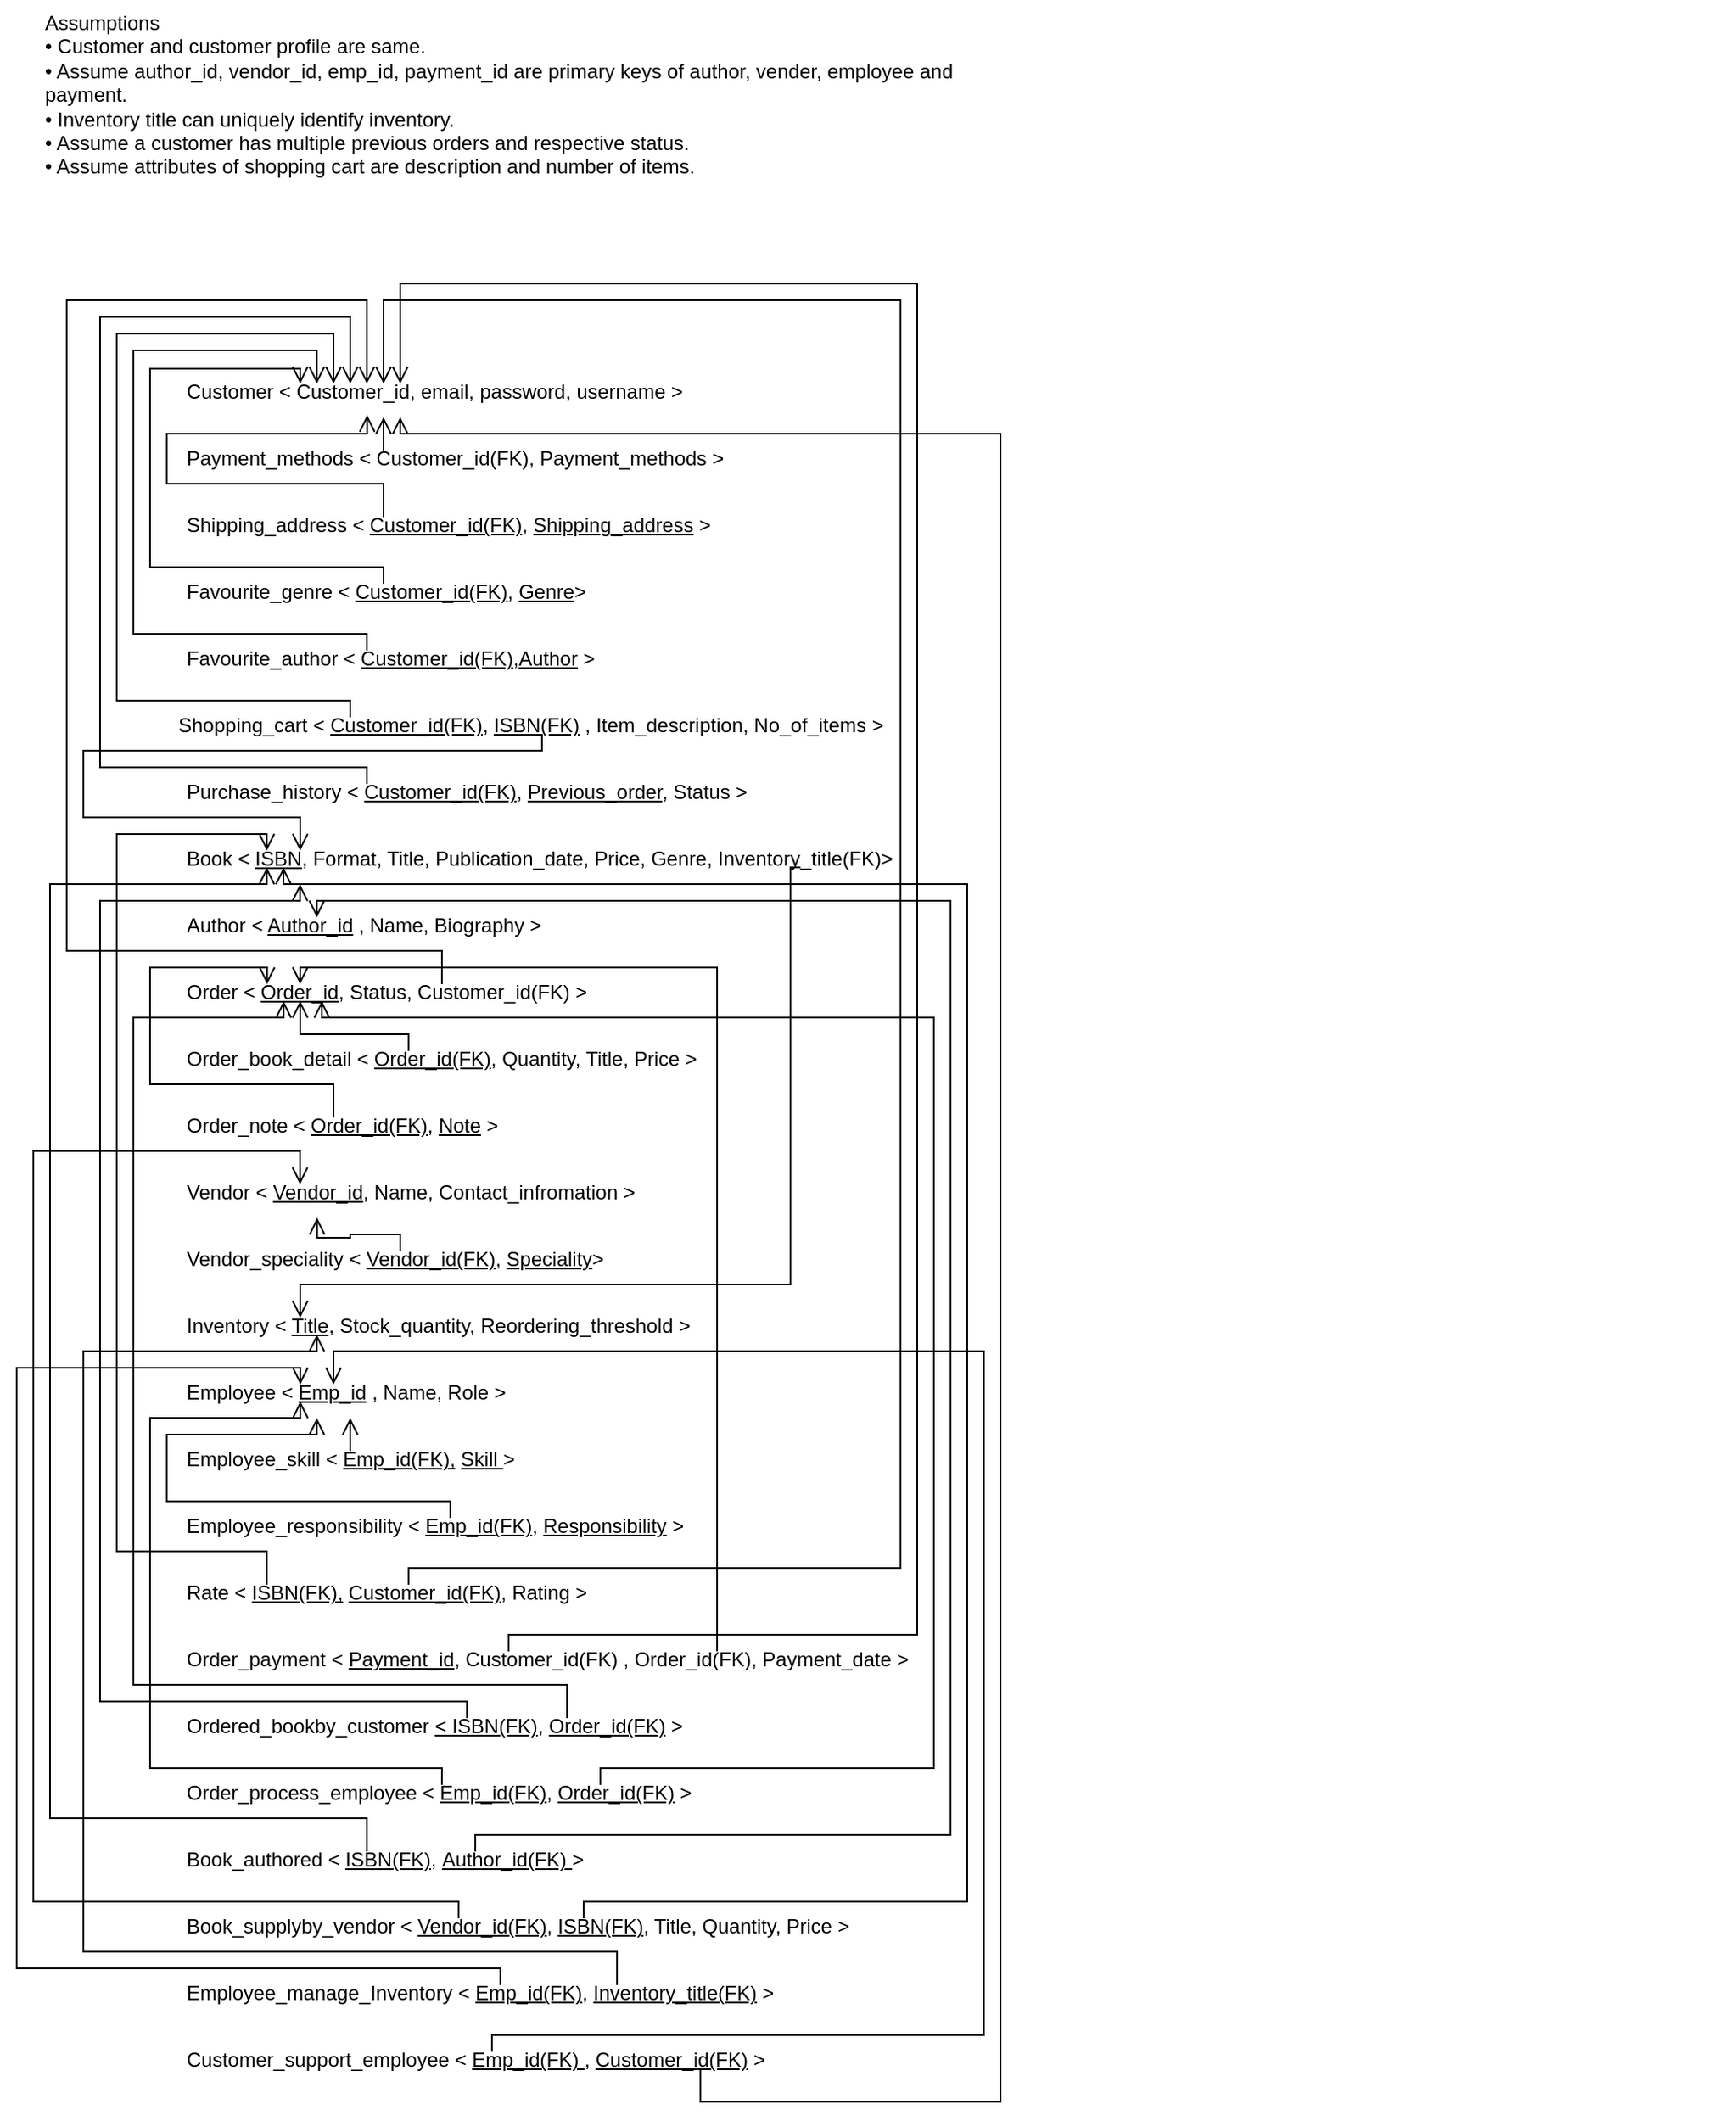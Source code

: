<mxfile version="22.0.8" type="github">
  <diagram name="Page-1" id="dbmajwEpt5TfZDztK1Wg">
    <mxGraphModel dx="1450" dy="1405" grid="1" gridSize="10" guides="1" tooltips="1" connect="1" arrows="1" fold="1" page="1" pageScale="1" pageWidth="850" pageHeight="1100" math="0" shadow="0">
      <root>
        <mxCell id="0" />
        <mxCell id="1" parent="0" />
        <mxCell id="47LOYNl90cgC4bxJYpm7-1" value="Assumptions &#xa;•&#x9;Customer and customer profile are same. &#xa;•&#x9;Assume author_id, vendor_id, emp_id, payment_id are primary keys of author, vender, employee and payment.  &#xa;•&#x9;Inventory title can uniquely identify inventory. &#xa;•&#x9; Assume a customer has multiple previous orders and respective status. &#xa;•&#x9;Assume attributes of shopping cart are description and number of items." style="text;whiteSpace=wrap;html=1;rounded=1;" parent="1" vertex="1">
          <mxGeometry x="-45" y="-50" width="560" height="120" as="geometry" />
        </mxCell>
        <mxCell id="47LOYNl90cgC4bxJYpm7-16" value="Customer &amp;lt; Customer_id, email, password, username &amp;gt;" style="text;html=1;strokeColor=none;fillColor=none;align=left;verticalAlign=middle;whiteSpace=wrap;rounded=1;" parent="1" vertex="1">
          <mxGeometry x="40" y="170" width="340" height="30" as="geometry" />
        </mxCell>
        <mxCell id="47LOYNl90cgC4bxJYpm7-18" value="Payment_methods &amp;lt; Customer_id(FK), Payment_methods &amp;gt;" style="text;html=1;strokeColor=none;fillColor=none;align=left;verticalAlign=middle;whiteSpace=wrap;rounded=1;" parent="1" vertex="1">
          <mxGeometry x="40" y="210" width="340" height="30" as="geometry" />
        </mxCell>
        <mxCell id="47LOYNl90cgC4bxJYpm7-19" value="&lt;p style=&quot;text-align:justify&quot; class=&quot;MsoNormal&quot;&gt;Vendor &amp;lt; &lt;u&gt;Vendor_id&lt;/u&gt;, Name, Contact_infromation &amp;gt;&lt;/p&gt;" style="text;html=1;strokeColor=none;fillColor=none;align=left;verticalAlign=middle;whiteSpace=wrap;rounded=1;" parent="1" vertex="1">
          <mxGeometry x="40" y="650" width="380" height="30" as="geometry" />
        </mxCell>
        <mxCell id="47LOYNl90cgC4bxJYpm7-20" value="&lt;p style=&quot;text-align:justify&quot; class=&quot;MsoNormal&quot;&gt;Order_note &amp;lt; &lt;u&gt;Order_id(FK)&lt;/u&gt;,&amp;nbsp;&lt;u&gt;Note&lt;/u&gt; &amp;gt;&lt;/p&gt;" style="text;html=1;strokeColor=none;fillColor=none;align=left;verticalAlign=middle;whiteSpace=wrap;rounded=1;" parent="1" vertex="1">
          <mxGeometry x="40" y="610" width="320" height="30" as="geometry" />
        </mxCell>
        <mxCell id="47LOYNl90cgC4bxJYpm7-21" value="&lt;p style=&quot;&quot; class=&quot;MsoNormal&quot;&gt;Order_book_detail &amp;lt; &lt;u&gt;Order_id(FK)&lt;/u&gt;, Quantity, Title, Price &amp;gt;&lt;/p&gt;" style="text;html=1;strokeColor=none;fillColor=none;align=left;verticalAlign=middle;whiteSpace=wrap;rounded=1;" parent="1" vertex="1">
          <mxGeometry x="40" y="570" width="310" height="30" as="geometry" />
        </mxCell>
        <mxCell id="47LOYNl90cgC4bxJYpm7-22" value="&lt;p style=&quot;&quot; class=&quot;MsoNormal&quot;&gt;Order &amp;lt; &lt;u&gt;Order_id&lt;/u&gt;, Status, Customer_id(FK) &amp;gt;&lt;/p&gt;" style="text;html=1;strokeColor=none;fillColor=none;align=left;verticalAlign=middle;whiteSpace=wrap;rounded=1;" parent="1" vertex="1">
          <mxGeometry x="40" y="530" width="330" height="30" as="geometry" />
        </mxCell>
        <mxCell id="47LOYNl90cgC4bxJYpm7-23" value="&lt;p style=&quot;text-align:justify&quot; class=&quot;MsoNormal&quot;&gt;Author &amp;lt; &lt;u&gt;Author_id&lt;/u&gt; , Name, Biography &amp;gt;&amp;nbsp;&lt;/p&gt;" style="text;html=1;strokeColor=none;fillColor=none;align=left;verticalAlign=middle;whiteSpace=wrap;rounded=1;" parent="1" vertex="1">
          <mxGeometry x="40" y="490" width="340" height="30" as="geometry" />
        </mxCell>
        <mxCell id="47LOYNl90cgC4bxJYpm7-24" value="&lt;p style=&quot;text-align:justify&quot; class=&quot;MsoNormal&quot;&gt;Book &amp;lt; &lt;u&gt;ISBN&lt;/u&gt;, Format, Title, Publication_date, Price, Genre, Inventory_title(FK)&amp;gt;&lt;/p&gt;" style="text;html=1;strokeColor=none;fillColor=none;align=left;verticalAlign=middle;whiteSpace=wrap;rounded=1;" parent="1" vertex="1">
          <mxGeometry x="40" y="450" width="460" height="30" as="geometry" />
        </mxCell>
        <mxCell id="47LOYNl90cgC4bxJYpm7-25" value="&lt;p style=&quot;&quot; class=&quot;MsoNormal&quot;&gt;Purchase_history &amp;lt; &lt;u&gt;Customer_id(FK)&lt;/u&gt;,&amp;nbsp;&lt;u&gt;Previous_order&lt;/u&gt;, Status &amp;gt;&lt;/p&gt;" style="text;html=1;strokeColor=none;fillColor=none;align=left;verticalAlign=middle;whiteSpace=wrap;rounded=1;" parent="1" vertex="1">
          <mxGeometry x="40" y="410" width="440" height="30" as="geometry" />
        </mxCell>
        <mxCell id="47LOYNl90cgC4bxJYpm7-26" value="&lt;p style=&quot;&quot; class=&quot;MsoNormal&quot;&gt;Shopping_cart &amp;lt; &lt;u&gt;Customer_id(FK)&lt;/u&gt;,&amp;nbsp;&lt;u&gt;ISBN(FK)&lt;/u&gt; , Item_description, No_of_items &amp;gt;&lt;/p&gt;" style="text;html=1;strokeColor=none;fillColor=none;align=left;verticalAlign=middle;whiteSpace=wrap;rounded=1;" parent="1" vertex="1">
          <mxGeometry x="35" y="370" width="440" height="30" as="geometry" />
        </mxCell>
        <mxCell id="47LOYNl90cgC4bxJYpm7-27" value="&lt;p style=&quot;&quot; class=&quot;MsoNormal&quot;&gt;Favourite_author &amp;lt; &lt;u&gt;Customer_id(FK)&lt;/u&gt;,&lt;u style=&quot;background-color: initial;&quot;&gt;Author&lt;/u&gt;&lt;span style=&quot;background-color: initial;&quot;&gt; &amp;gt;&lt;/span&gt;&lt;br&gt;&lt;/p&gt;" style="text;html=1;strokeColor=none;fillColor=none;align=left;verticalAlign=middle;whiteSpace=wrap;rounded=1;" parent="1" vertex="1">
          <mxGeometry x="40" y="330" width="320" height="30" as="geometry" />
        </mxCell>
        <mxCell id="47LOYNl90cgC4bxJYpm7-28" value="&lt;p style=&quot;text-align:justify&quot; class=&quot;MsoNormal&quot;&gt;Shipping_address &amp;lt; &lt;u&gt;Customer_id(FK)&lt;/u&gt;,&amp;nbsp;&lt;u&gt;Shipping_address&lt;/u&gt; &amp;gt;&lt;/p&gt;" style="text;html=1;strokeColor=none;fillColor=none;align=left;verticalAlign=middle;whiteSpace=wrap;rounded=1;" parent="1" vertex="1">
          <mxGeometry x="40" y="250" width="440" height="30" as="geometry" />
        </mxCell>
        <mxCell id="47LOYNl90cgC4bxJYpm7-29" value="&lt;p style=&quot;&quot; class=&quot;MsoNormal&quot;&gt;Favourite_genre &amp;lt; &lt;u&gt;Customer_id(FK)&lt;/u&gt;,&amp;nbsp;&lt;u style=&quot;background-color: initial;&quot;&gt;Genre&lt;/u&gt;&lt;span style=&quot;background-color: initial;&quot;&gt;&amp;gt;&lt;/span&gt;&lt;br&gt;&lt;/p&gt;" style="text;html=1;strokeColor=none;fillColor=none;align=left;verticalAlign=middle;whiteSpace=wrap;rounded=1;" parent="1" vertex="1">
          <mxGeometry x="40" y="290" width="270" height="30" as="geometry" />
        </mxCell>
        <mxCell id="47LOYNl90cgC4bxJYpm7-30" value="&lt;p style=&quot;&quot; class=&quot;MsoNormal&quot;&gt;Book_authored &amp;lt; &lt;u&gt;ISBN(FK)&lt;/u&gt;,&amp;nbsp;&lt;u&gt;Author_id(FK) &lt;/u&gt;&amp;gt;&lt;/p&gt;" style="text;html=1;strokeColor=none;fillColor=none;align=left;verticalAlign=middle;whiteSpace=wrap;rounded=1;" parent="1" vertex="1">
          <mxGeometry x="40" y="1050" width="380" height="30" as="geometry" />
        </mxCell>
        <mxCell id="47LOYNl90cgC4bxJYpm7-31" value="&lt;p style=&quot;&quot; class=&quot;MsoNormal&quot;&gt;Order_process_employee &amp;lt; &lt;u&gt;Emp_id(FK)&lt;/u&gt;,&amp;nbsp;&lt;u&gt;Order_id(FK)&lt;/u&gt; &amp;gt;&lt;/p&gt;" style="text;html=1;strokeColor=none;fillColor=none;align=left;verticalAlign=middle;whiteSpace=wrap;rounded=1;" parent="1" vertex="1">
          <mxGeometry x="40" y="1010" width="360" height="30" as="geometry" />
        </mxCell>
        <mxCell id="47LOYNl90cgC4bxJYpm7-32" value="&lt;p style=&quot;&quot; class=&quot;MsoNormal&quot;&gt;Ordered_bookby_customer &lt;u&gt;&amp;lt; ISBN(FK)&lt;/u&gt;, &lt;u&gt;Order_id(FK)&lt;/u&gt; &amp;gt;&lt;/p&gt;" style="text;html=1;strokeColor=none;fillColor=none;align=left;verticalAlign=middle;whiteSpace=wrap;rounded=1;" parent="1" vertex="1">
          <mxGeometry x="40" y="970" width="420" height="30" as="geometry" />
        </mxCell>
        <mxCell id="47LOYNl90cgC4bxJYpm7-33" value="&lt;p style=&quot;&quot; class=&quot;MsoNormal&quot;&gt;Order_payment &amp;lt; &lt;u&gt;Payment_id&lt;/u&gt;, Customer_id(FK) , Order_id(FK), Payment_date &amp;gt;&lt;/p&gt;" style="text;html=1;strokeColor=none;fillColor=none;align=left;verticalAlign=middle;whiteSpace=wrap;rounded=1;" parent="1" vertex="1">
          <mxGeometry x="40" y="930" width="480" height="30" as="geometry" />
        </mxCell>
        <mxCell id="47LOYNl90cgC4bxJYpm7-34" value="&lt;p style=&quot;&quot; class=&quot;MsoNormal&quot;&gt;Rate &amp;lt; &lt;u&gt;ISBN(FK),&lt;/u&gt; &lt;u&gt;Customer_id(FK)&lt;/u&gt;, Rating &amp;gt;&lt;/p&gt;" style="text;html=1;strokeColor=none;fillColor=none;align=left;verticalAlign=middle;whiteSpace=wrap;rounded=1;" parent="1" vertex="1">
          <mxGeometry x="40" y="890" width="400" height="30" as="geometry" />
        </mxCell>
        <mxCell id="47LOYNl90cgC4bxJYpm7-35" value="&lt;p style=&quot;&quot; class=&quot;MsoNormal&quot;&gt;Employee_responsibility &amp;lt; &lt;u&gt;Emp_id(FK)&lt;/u&gt;,&amp;nbsp;&lt;u&gt;Responsibility&lt;/u&gt; &amp;gt;&lt;/p&gt;" style="text;html=1;strokeColor=none;fillColor=none;align=left;verticalAlign=middle;whiteSpace=wrap;rounded=1;" parent="1" vertex="1">
          <mxGeometry x="40" y="850" width="420" height="30" as="geometry" />
        </mxCell>
        <mxCell id="47LOYNl90cgC4bxJYpm7-37" value="&lt;p style=&quot;&quot; class=&quot;MsoNormal&quot;&gt;Employee &amp;lt; &lt;u&gt;Emp_id&lt;/u&gt; , Name, Role &amp;gt;&lt;/p&gt;" style="text;html=1;strokeColor=none;fillColor=none;align=left;verticalAlign=middle;whiteSpace=wrap;rounded=1;" parent="1" vertex="1">
          <mxGeometry x="40" y="770" width="320" height="30" as="geometry" />
        </mxCell>
        <mxCell id="47LOYNl90cgC4bxJYpm7-38" value="&lt;p style=&quot;&quot; class=&quot;MsoNormal&quot;&gt;Inventory &amp;lt; &lt;u&gt;Title&lt;/u&gt;, Stock_quantity, Reordering_threshold &amp;gt;&lt;/p&gt;" style="text;html=1;strokeColor=none;fillColor=none;align=left;verticalAlign=middle;whiteSpace=wrap;rounded=1;" parent="1" vertex="1">
          <mxGeometry x="40" y="730" width="390" height="30" as="geometry" />
        </mxCell>
        <mxCell id="47LOYNl90cgC4bxJYpm7-39" value="&lt;p style=&quot;&quot; class=&quot;MsoNormal&quot;&gt;Vendor_speciality &amp;lt; &lt;u&gt;Vendor_id(FK)&lt;/u&gt;,&amp;nbsp;&lt;u&gt;Speciality&lt;/u&gt;&amp;gt;&lt;/p&gt;" style="text;html=1;strokeColor=none;fillColor=none;align=left;verticalAlign=middle;whiteSpace=wrap;rounded=1;" parent="1" vertex="1">
          <mxGeometry x="40" y="690" width="310" height="30" as="geometry" />
        </mxCell>
        <mxCell id="47LOYNl90cgC4bxJYpm7-40" value="&lt;p style=&quot;&quot; class=&quot;MsoNormal&quot;&gt;Employee_manage_Inventory &amp;lt; &lt;u&gt;Emp_id(FK)&lt;/u&gt;, &lt;u&gt;Inventory_title(FK)&lt;/u&gt; &amp;gt;&lt;/p&gt;" style="text;html=1;strokeColor=none;fillColor=none;align=left;verticalAlign=middle;whiteSpace=wrap;rounded=1;" parent="1" vertex="1">
          <mxGeometry x="40" y="1130" width="430" height="30" as="geometry" />
        </mxCell>
        <mxCell id="47LOYNl90cgC4bxJYpm7-41" value="&lt;p style=&quot;&quot; class=&quot;MsoNormal&quot;&gt;Book_supplyby_vendor &amp;lt; &lt;u&gt;Vendor_id(FK)&lt;/u&gt;,&amp;nbsp;&lt;u&gt;ISBN(FK)&lt;/u&gt;, Title, Quantity, Price &amp;gt;&lt;/p&gt;" style="text;html=1;strokeColor=none;fillColor=none;align=left;verticalAlign=middle;whiteSpace=wrap;rounded=1;" parent="1" vertex="1">
          <mxGeometry x="40" y="1090" width="480" height="30" as="geometry" />
        </mxCell>
        <mxCell id="47LOYNl90cgC4bxJYpm7-43" value="&lt;p style=&quot;&quot; class=&quot;MsoNormal&quot;&gt;Customer_support_employee &amp;lt; &lt;u&gt;Emp_id(FK)&amp;nbsp;&lt;/u&gt;, &lt;u&gt;Customer_id(FK)&lt;/u&gt; &amp;gt;&lt;/p&gt;" style="text;html=1;strokeColor=none;fillColor=none;align=left;verticalAlign=middle;whiteSpace=wrap;rounded=1;" parent="1" vertex="1">
          <mxGeometry x="40" y="1170" width="930" height="30" as="geometry" />
        </mxCell>
        <mxCell id="4uVi--spS7oBo6r4OFPv-10" value="" style="edgeStyle=segmentEdgeStyle;endArrow=open;html=1;curved=0;rounded=0;endSize=8;startSize=8;endFill=0;" edge="1" parent="1" target="47LOYNl90cgC4bxJYpm7-16">
          <mxGeometry width="50" height="50" relative="1" as="geometry">
            <mxPoint x="160" y="220" as="sourcePoint" />
            <mxPoint x="174.71" y="200" as="targetPoint" />
            <Array as="points">
              <mxPoint x="160" y="220" />
            </Array>
          </mxGeometry>
        </mxCell>
        <mxCell id="4uVi--spS7oBo6r4OFPv-11" value="" style="edgeStyle=segmentEdgeStyle;endArrow=open;html=1;curved=0;rounded=0;endSize=8;startSize=8;entryX=0.324;entryY=0.959;entryDx=0;entryDy=0;entryPerimeter=0;endFill=0;" edge="1" parent="1" target="47LOYNl90cgC4bxJYpm7-16">
          <mxGeometry width="50" height="50" relative="1" as="geometry">
            <mxPoint x="160" y="260" as="sourcePoint" />
            <mxPoint x="160" y="220" as="targetPoint" />
            <Array as="points">
              <mxPoint x="160" y="240" />
              <mxPoint x="30" y="240" />
              <mxPoint x="30" y="210" />
              <mxPoint x="150" y="210" />
            </Array>
          </mxGeometry>
        </mxCell>
        <mxCell id="4uVi--spS7oBo6r4OFPv-12" value="" style="edgeStyle=segmentEdgeStyle;endArrow=open;html=1;curved=0;rounded=0;endSize=8;startSize=8;entryX=0.206;entryY=0.333;entryDx=0;entryDy=0;entryPerimeter=0;endFill=0;" edge="1" parent="1" target="47LOYNl90cgC4bxJYpm7-16">
          <mxGeometry width="50" height="50" relative="1" as="geometry">
            <mxPoint x="160" y="300" as="sourcePoint" />
            <mxPoint x="10" y="280" as="targetPoint" />
            <Array as="points">
              <mxPoint x="160" y="290" />
              <mxPoint x="20" y="290" />
              <mxPoint x="20" y="171" />
              <mxPoint x="110" y="171" />
            </Array>
          </mxGeometry>
        </mxCell>
        <mxCell id="4uVi--spS7oBo6r4OFPv-13" value="" style="edgeStyle=segmentEdgeStyle;endArrow=open;html=1;curved=0;rounded=0;endSize=8;startSize=8;endFill=0;" edge="1" parent="1">
          <mxGeometry width="50" height="50" relative="1" as="geometry">
            <mxPoint x="150" y="340" as="sourcePoint" />
            <mxPoint x="120" y="180" as="targetPoint" />
            <Array as="points">
              <mxPoint x="150" y="330" />
              <mxPoint x="10" y="330" />
              <mxPoint x="10" y="160" />
              <mxPoint x="120" y="160" />
              <mxPoint x="120" y="180" />
            </Array>
          </mxGeometry>
        </mxCell>
        <mxCell id="4uVi--spS7oBo6r4OFPv-14" value="" style="edgeStyle=segmentEdgeStyle;endArrow=open;html=1;curved=0;rounded=0;endSize=8;startSize=8;endFill=0;" edge="1" parent="1">
          <mxGeometry width="50" height="50" relative="1" as="geometry">
            <mxPoint x="140" y="380" as="sourcePoint" />
            <mxPoint x="130" y="180" as="targetPoint" />
            <Array as="points">
              <mxPoint x="140" y="370" />
              <mxPoint y="370" />
              <mxPoint y="150" />
              <mxPoint x="130" y="150" />
              <mxPoint x="130" y="180" />
            </Array>
          </mxGeometry>
        </mxCell>
        <mxCell id="4uVi--spS7oBo6r4OFPv-15" value="" style="edgeStyle=segmentEdgeStyle;endArrow=open;html=1;curved=0;rounded=0;endSize=8;startSize=8;endFill=0;" edge="1" parent="1">
          <mxGeometry width="50" height="50" relative="1" as="geometry">
            <mxPoint x="150" y="420" as="sourcePoint" />
            <mxPoint x="140" y="180" as="targetPoint" />
            <Array as="points">
              <mxPoint x="150" y="410" />
              <mxPoint x="-10" y="410" />
              <mxPoint x="-10" y="140" />
              <mxPoint x="140" y="140" />
              <mxPoint x="140" y="180" />
            </Array>
          </mxGeometry>
        </mxCell>
        <mxCell id="4uVi--spS7oBo6r4OFPv-17" value="" style="edgeStyle=segmentEdgeStyle;endArrow=open;html=1;curved=0;rounded=0;endSize=8;startSize=8;endFill=0;" edge="1" parent="1">
          <mxGeometry width="50" height="50" relative="1" as="geometry">
            <mxPoint x="255" y="390" as="sourcePoint" />
            <mxPoint x="110" y="460" as="targetPoint" />
            <Array as="points">
              <mxPoint x="255" y="400" />
              <mxPoint x="-20" y="400" />
              <mxPoint x="-20" y="440" />
              <mxPoint x="110" y="440" />
              <mxPoint x="110" y="460" />
            </Array>
          </mxGeometry>
        </mxCell>
        <mxCell id="4uVi--spS7oBo6r4OFPv-18" value="" style="edgeStyle=segmentEdgeStyle;endArrow=open;html=1;curved=0;rounded=0;endSize=8;startSize=8;endFill=0;" edge="1" parent="1">
          <mxGeometry width="50" height="50" relative="1" as="geometry">
            <mxPoint x="410" y="470" as="sourcePoint" />
            <mxPoint x="110" y="740" as="targetPoint" />
            <Array as="points">
              <mxPoint x="404" y="720" />
              <mxPoint x="110" y="720" />
            </Array>
          </mxGeometry>
        </mxCell>
        <mxCell id="4uVi--spS7oBo6r4OFPv-20" value="" style="edgeStyle=segmentEdgeStyle;endArrow=open;html=1;curved=0;rounded=0;endSize=8;startSize=8;endFill=0;" edge="1" parent="1">
          <mxGeometry width="50" height="50" relative="1" as="geometry">
            <mxPoint x="195" y="540" as="sourcePoint" />
            <mxPoint x="150" y="180" as="targetPoint" />
            <Array as="points">
              <mxPoint x="195" y="520" />
              <mxPoint x="-30" y="520" />
              <mxPoint x="-30" y="130" />
              <mxPoint x="150" y="130" />
              <mxPoint x="150" y="180" />
            </Array>
          </mxGeometry>
        </mxCell>
        <mxCell id="4uVi--spS7oBo6r4OFPv-21" value="" style="edgeStyle=segmentEdgeStyle;endArrow=open;html=1;curved=0;rounded=0;endSize=8;startSize=8;endFill=0;" edge="1" parent="1">
          <mxGeometry width="50" height="50" relative="1" as="geometry">
            <mxPoint x="175" y="580" as="sourcePoint" />
            <mxPoint x="110" y="550" as="targetPoint" />
            <Array as="points">
              <mxPoint x="175" y="570" />
              <mxPoint x="110" y="570" />
            </Array>
          </mxGeometry>
        </mxCell>
        <mxCell id="4uVi--spS7oBo6r4OFPv-22" value="" style="edgeStyle=segmentEdgeStyle;endArrow=open;html=1;curved=0;rounded=0;endSize=8;startSize=8;entryX=0.152;entryY=0.333;entryDx=0;entryDy=0;entryPerimeter=0;endFill=0;" edge="1" parent="1" target="47LOYNl90cgC4bxJYpm7-22">
          <mxGeometry width="50" height="50" relative="1" as="geometry">
            <mxPoint x="130" y="620" as="sourcePoint" />
            <mxPoint x="30" y="520" as="targetPoint" />
            <Array as="points">
              <mxPoint x="130" y="600" />
              <mxPoint x="20" y="600" />
              <mxPoint x="20" y="530" />
              <mxPoint x="90" y="530" />
            </Array>
          </mxGeometry>
        </mxCell>
        <mxCell id="4uVi--spS7oBo6r4OFPv-23" value="" style="edgeStyle=segmentEdgeStyle;endArrow=open;html=1;curved=0;rounded=0;endSize=8;startSize=8;entryX=0.211;entryY=1;entryDx=0;entryDy=0;entryPerimeter=0;endFill=0;" edge="1" parent="1" target="47LOYNl90cgC4bxJYpm7-19">
          <mxGeometry width="50" height="50" relative="1" as="geometry">
            <mxPoint x="170" y="700" as="sourcePoint" />
            <mxPoint x="220" y="650" as="targetPoint" />
            <Array as="points">
              <mxPoint x="170" y="690" />
              <mxPoint x="140" y="690" />
              <mxPoint x="140" y="692" />
              <mxPoint x="120" y="692" />
            </Array>
          </mxGeometry>
        </mxCell>
        <mxCell id="4uVi--spS7oBo6r4OFPv-25" value="" style="edgeStyle=segmentEdgeStyle;endArrow=open;html=1;curved=0;rounded=0;endSize=8;startSize=8;endFill=0;" edge="1" parent="1" target="47LOYNl90cgC4bxJYpm7-37">
          <mxGeometry width="50" height="50" relative="1" as="geometry">
            <mxPoint x="140" y="820" as="sourcePoint" />
            <mxPoint x="170.29" y="800" as="targetPoint" />
            <Array as="points">
              <mxPoint x="140" y="810" />
              <mxPoint x="140" y="810" />
            </Array>
          </mxGeometry>
        </mxCell>
        <mxCell id="4uVi--spS7oBo6r4OFPv-26" value="" style="edgeStyle=segmentEdgeStyle;endArrow=open;html=1;curved=0;rounded=0;endSize=8;startSize=8;entryX=0.25;entryY=1;entryDx=0;entryDy=0;endFill=0;" edge="1" parent="1" target="47LOYNl90cgC4bxJYpm7-37">
          <mxGeometry width="50" height="50" relative="1" as="geometry">
            <mxPoint x="200" y="860" as="sourcePoint" />
            <mxPoint x="30" y="810" as="targetPoint" />
            <Array as="points">
              <mxPoint x="200" y="860" />
              <mxPoint x="200" y="850" />
              <mxPoint x="30" y="850" />
              <mxPoint x="30" y="810" />
              <mxPoint x="120" y="810" />
            </Array>
          </mxGeometry>
        </mxCell>
        <mxCell id="4uVi--spS7oBo6r4OFPv-27" value="" style="edgeStyle=segmentEdgeStyle;endArrow=open;html=1;curved=0;rounded=0;endSize=8;startSize=8;endFill=0;" edge="1" parent="1">
          <mxGeometry width="50" height="50" relative="1" as="geometry">
            <mxPoint x="90" y="900" as="sourcePoint" />
            <mxPoint x="90" y="460" as="targetPoint" />
            <Array as="points">
              <mxPoint x="90" y="880" />
              <mxPoint y="880" />
              <mxPoint y="450" />
              <mxPoint x="90" y="450" />
            </Array>
          </mxGeometry>
        </mxCell>
        <mxCell id="4uVi--spS7oBo6r4OFPv-29" value="" style="edgeStyle=segmentEdgeStyle;endArrow=classic;html=1;curved=0;rounded=0;endSize=8;startSize=8;" edge="1" parent="1" target="47LOYNl90cgC4bxJYpm7-36">
          <mxGeometry width="50" height="50" relative="1" as="geometry">
            <mxPoint x="170" y="810" as="sourcePoint" />
            <mxPoint x="220" y="760" as="targetPoint" />
          </mxGeometry>
        </mxCell>
        <mxCell id="47LOYNl90cgC4bxJYpm7-36" value="&lt;p style=&quot;&quot; class=&quot;MsoNormal&quot;&gt;Employee_skill &amp;lt; &lt;u&gt;Emp_id(FK),&lt;/u&gt; &lt;u&gt;Skill&amp;nbsp;&lt;/u&gt;&amp;gt;&lt;/p&gt;" style="text;html=1;strokeColor=none;fillColor=none;align=left;verticalAlign=middle;whiteSpace=wrap;rounded=1;" parent="1" vertex="1">
          <mxGeometry x="40" y="810" width="360" height="30" as="geometry" />
        </mxCell>
        <mxCell id="4uVi--spS7oBo6r4OFPv-31" value="" style="edgeStyle=segmentEdgeStyle;endArrow=open;html=1;curved=0;rounded=0;endSize=8;startSize=8;endFill=0;" edge="1" parent="1">
          <mxGeometry width="50" height="50" relative="1" as="geometry">
            <mxPoint x="175" y="900" as="sourcePoint" />
            <mxPoint x="160" y="180" as="targetPoint" />
            <Array as="points">
              <mxPoint x="175" y="890" />
              <mxPoint x="470" y="890" />
              <mxPoint x="470" y="130" />
              <mxPoint x="160" y="130" />
            </Array>
          </mxGeometry>
        </mxCell>
        <mxCell id="4uVi--spS7oBo6r4OFPv-33" value="" style="edgeStyle=segmentEdgeStyle;endArrow=open;html=1;curved=0;rounded=0;endSize=8;startSize=8;endFill=0;" edge="1" parent="1">
          <mxGeometry width="50" height="50" relative="1" as="geometry">
            <mxPoint x="235" y="940" as="sourcePoint" />
            <mxPoint x="170" y="180" as="targetPoint" />
            <Array as="points">
              <mxPoint x="235" y="930" />
              <mxPoint x="480" y="930" />
              <mxPoint x="480" y="120" />
              <mxPoint x="170" y="120" />
            </Array>
          </mxGeometry>
        </mxCell>
        <mxCell id="4uVi--spS7oBo6r4OFPv-34" value="" style="edgeStyle=segmentEdgeStyle;endArrow=open;html=1;curved=0;rounded=0;endSize=8;startSize=8;entryX=0.212;entryY=0.333;entryDx=0;entryDy=0;entryPerimeter=0;endFill=0;" edge="1" parent="1" target="47LOYNl90cgC4bxJYpm7-22">
          <mxGeometry width="50" height="50" relative="1" as="geometry">
            <mxPoint x="360" y="940" as="sourcePoint" />
            <mxPoint x="110" y="530" as="targetPoint" />
            <Array as="points">
              <mxPoint x="360" y="940" />
              <mxPoint x="360" y="530" />
              <mxPoint x="110" y="530" />
            </Array>
          </mxGeometry>
        </mxCell>
        <mxCell id="4uVi--spS7oBo6r4OFPv-35" value="" style="edgeStyle=segmentEdgeStyle;endArrow=open;html=1;curved=0;rounded=0;endSize=8;startSize=8;endFill=0;entryX=0.152;entryY=1;entryDx=0;entryDy=0;entryPerimeter=0;" edge="1" parent="1" target="47LOYNl90cgC4bxJYpm7-24">
          <mxGeometry width="50" height="50" relative="1" as="geometry">
            <mxPoint x="210" y="980" as="sourcePoint" />
            <mxPoint x="10" y="480" as="targetPoint" />
            <Array as="points">
              <mxPoint x="210" y="970" />
              <mxPoint x="-10" y="970" />
              <mxPoint x="-10" y="490" />
              <mxPoint x="110" y="490" />
            </Array>
          </mxGeometry>
        </mxCell>
        <mxCell id="4uVi--spS7oBo6r4OFPv-36" value="" style="edgeStyle=segmentEdgeStyle;endArrow=open;html=1;curved=0;rounded=0;endSize=8;startSize=8;entryX=0.182;entryY=0.667;entryDx=0;entryDy=0;entryPerimeter=0;endFill=0;" edge="1" parent="1" target="47LOYNl90cgC4bxJYpm7-22">
          <mxGeometry width="50" height="50" relative="1" as="geometry">
            <mxPoint x="270" y="980" as="sourcePoint" />
            <mxPoint x="10" y="560" as="targetPoint" />
            <Array as="points">
              <mxPoint x="270" y="960" />
              <mxPoint x="10" y="960" />
              <mxPoint x="10" y="560" />
              <mxPoint x="100" y="560" />
            </Array>
          </mxGeometry>
        </mxCell>
        <mxCell id="4uVi--spS7oBo6r4OFPv-37" value="" style="edgeStyle=segmentEdgeStyle;endArrow=open;html=1;curved=0;rounded=0;endSize=8;startSize=8;entryX=0.219;entryY=0.667;entryDx=0;entryDy=0;entryPerimeter=0;endFill=0;" edge="1" parent="1" target="47LOYNl90cgC4bxJYpm7-37">
          <mxGeometry width="50" height="50" relative="1" as="geometry">
            <mxPoint x="195" y="1020" as="sourcePoint" />
            <mxPoint x="20" y="800" as="targetPoint" />
            <Array as="points">
              <mxPoint x="195" y="1010" />
              <mxPoint x="20" y="1010" />
              <mxPoint x="20" y="800" />
              <mxPoint x="110" y="800" />
            </Array>
          </mxGeometry>
        </mxCell>
        <mxCell id="4uVi--spS7oBo6r4OFPv-38" value="" style="edgeStyle=segmentEdgeStyle;endArrow=open;html=1;curved=0;rounded=0;endSize=8;startSize=8;endFill=0;" edge="1" parent="1">
          <mxGeometry width="50" height="50" relative="1" as="geometry">
            <mxPoint x="290" y="1020" as="sourcePoint" />
            <mxPoint x="123" y="550" as="targetPoint" />
            <Array as="points">
              <mxPoint x="290" y="1010" />
              <mxPoint x="490" y="1010" />
              <mxPoint x="490" y="560" />
              <mxPoint x="123" y="560" />
            </Array>
          </mxGeometry>
        </mxCell>
        <mxCell id="4uVi--spS7oBo6r4OFPv-39" value="" style="edgeStyle=segmentEdgeStyle;endArrow=open;html=1;curved=0;rounded=0;endSize=8;startSize=8;endFill=0;" edge="1" parent="1">
          <mxGeometry width="50" height="50" relative="1" as="geometry">
            <mxPoint x="150" y="1060" as="sourcePoint" />
            <mxPoint x="90" y="470" as="targetPoint" />
            <Array as="points">
              <mxPoint x="150" y="1040" />
              <mxPoint x="-40" y="1040" />
              <mxPoint x="-40" y="480" />
              <mxPoint x="90" y="480" />
            </Array>
          </mxGeometry>
        </mxCell>
        <mxCell id="4uVi--spS7oBo6r4OFPv-40" value="" style="edgeStyle=segmentEdgeStyle;endArrow=open;html=1;curved=0;rounded=0;endSize=8;startSize=8;endFill=0;" edge="1" parent="1">
          <mxGeometry width="50" height="50" relative="1" as="geometry">
            <mxPoint x="215" y="1060" as="sourcePoint" />
            <mxPoint x="120" y="500" as="targetPoint" />
            <Array as="points">
              <mxPoint x="215" y="1050" />
              <mxPoint x="500" y="1050" />
              <mxPoint x="500" y="490" />
              <mxPoint x="120" y="490" />
            </Array>
          </mxGeometry>
        </mxCell>
        <mxCell id="4uVi--spS7oBo6r4OFPv-41" value="" style="edgeStyle=segmentEdgeStyle;endArrow=open;html=1;curved=0;rounded=0;endSize=8;startSize=8;entryX=0.184;entryY=0.333;entryDx=0;entryDy=0;entryPerimeter=0;endFill=0;" edge="1" parent="1" target="47LOYNl90cgC4bxJYpm7-19">
          <mxGeometry width="50" height="50" relative="1" as="geometry">
            <mxPoint x="205" y="1100" as="sourcePoint" />
            <mxPoint x="-50" y="630" as="targetPoint" />
            <Array as="points">
              <mxPoint x="205" y="1090" />
              <mxPoint x="-50" y="1090" />
              <mxPoint x="-50" y="640" />
              <mxPoint x="110" y="640" />
            </Array>
          </mxGeometry>
        </mxCell>
        <mxCell id="4uVi--spS7oBo6r4OFPv-42" value="" style="edgeStyle=segmentEdgeStyle;endArrow=open;html=1;curved=0;rounded=0;endSize=8;startSize=8;endFill=0;" edge="1" parent="1">
          <mxGeometry width="50" height="50" relative="1" as="geometry">
            <mxPoint x="280" y="1100" as="sourcePoint" />
            <mxPoint x="100" y="470" as="targetPoint" />
            <Array as="points">
              <mxPoint x="280" y="1090" />
              <mxPoint x="510" y="1090" />
              <mxPoint x="510" y="480" />
              <mxPoint x="100" y="480" />
            </Array>
          </mxGeometry>
        </mxCell>
        <mxCell id="4uVi--spS7oBo6r4OFPv-43" value="" style="edgeStyle=segmentEdgeStyle;endArrow=open;html=1;curved=0;rounded=0;endSize=8;startSize=8;entryX=0.219;entryY=0.333;entryDx=0;entryDy=0;entryPerimeter=0;endFill=0;" edge="1" parent="1" target="47LOYNl90cgC4bxJYpm7-37">
          <mxGeometry width="50" height="50" relative="1" as="geometry">
            <mxPoint x="230" y="1140" as="sourcePoint" />
            <mxPoint x="-60" y="760" as="targetPoint" />
            <Array as="points">
              <mxPoint x="230" y="1130" />
              <mxPoint x="-60" y="1130" />
              <mxPoint x="-60" y="770" />
              <mxPoint x="110" y="770" />
            </Array>
          </mxGeometry>
        </mxCell>
        <mxCell id="4uVi--spS7oBo6r4OFPv-44" value="" style="edgeStyle=segmentEdgeStyle;endArrow=open;html=1;curved=0;rounded=0;endSize=8;startSize=8;endFill=0;" edge="1" parent="1">
          <mxGeometry width="50" height="50" relative="1" as="geometry">
            <mxPoint x="300" y="1140" as="sourcePoint" />
            <mxPoint x="120" y="750" as="targetPoint" />
            <Array as="points">
              <mxPoint x="300" y="1120" />
              <mxPoint x="-20" y="1120" />
              <mxPoint x="-20" y="760" />
              <mxPoint x="120" y="760" />
            </Array>
          </mxGeometry>
        </mxCell>
        <mxCell id="4uVi--spS7oBo6r4OFPv-45" value="" style="edgeStyle=segmentEdgeStyle;endArrow=open;html=1;curved=0;rounded=0;endSize=8;startSize=8;endFill=0;" edge="1" parent="1">
          <mxGeometry width="50" height="50" relative="1" as="geometry">
            <mxPoint x="225" y="1180" as="sourcePoint" />
            <mxPoint x="130" y="780" as="targetPoint" />
            <Array as="points">
              <mxPoint x="225" y="1170" />
              <mxPoint x="520" y="1170" />
              <mxPoint x="520" y="760" />
              <mxPoint x="130" y="760" />
            </Array>
          </mxGeometry>
        </mxCell>
        <mxCell id="4uVi--spS7oBo6r4OFPv-46" value="" style="edgeStyle=segmentEdgeStyle;endArrow=open;html=1;curved=0;rounded=0;endSize=8;startSize=8;endFill=0;" edge="1" parent="1" target="47LOYNl90cgC4bxJYpm7-16">
          <mxGeometry width="50" height="50" relative="1" as="geometry">
            <mxPoint x="350" y="1190" as="sourcePoint" />
            <mxPoint x="520" y="180" as="targetPoint" />
            <Array as="points">
              <mxPoint x="350" y="1210" />
              <mxPoint x="530" y="1210" />
              <mxPoint x="530" y="210" />
              <mxPoint x="170" y="210" />
            </Array>
          </mxGeometry>
        </mxCell>
      </root>
    </mxGraphModel>
  </diagram>
</mxfile>
